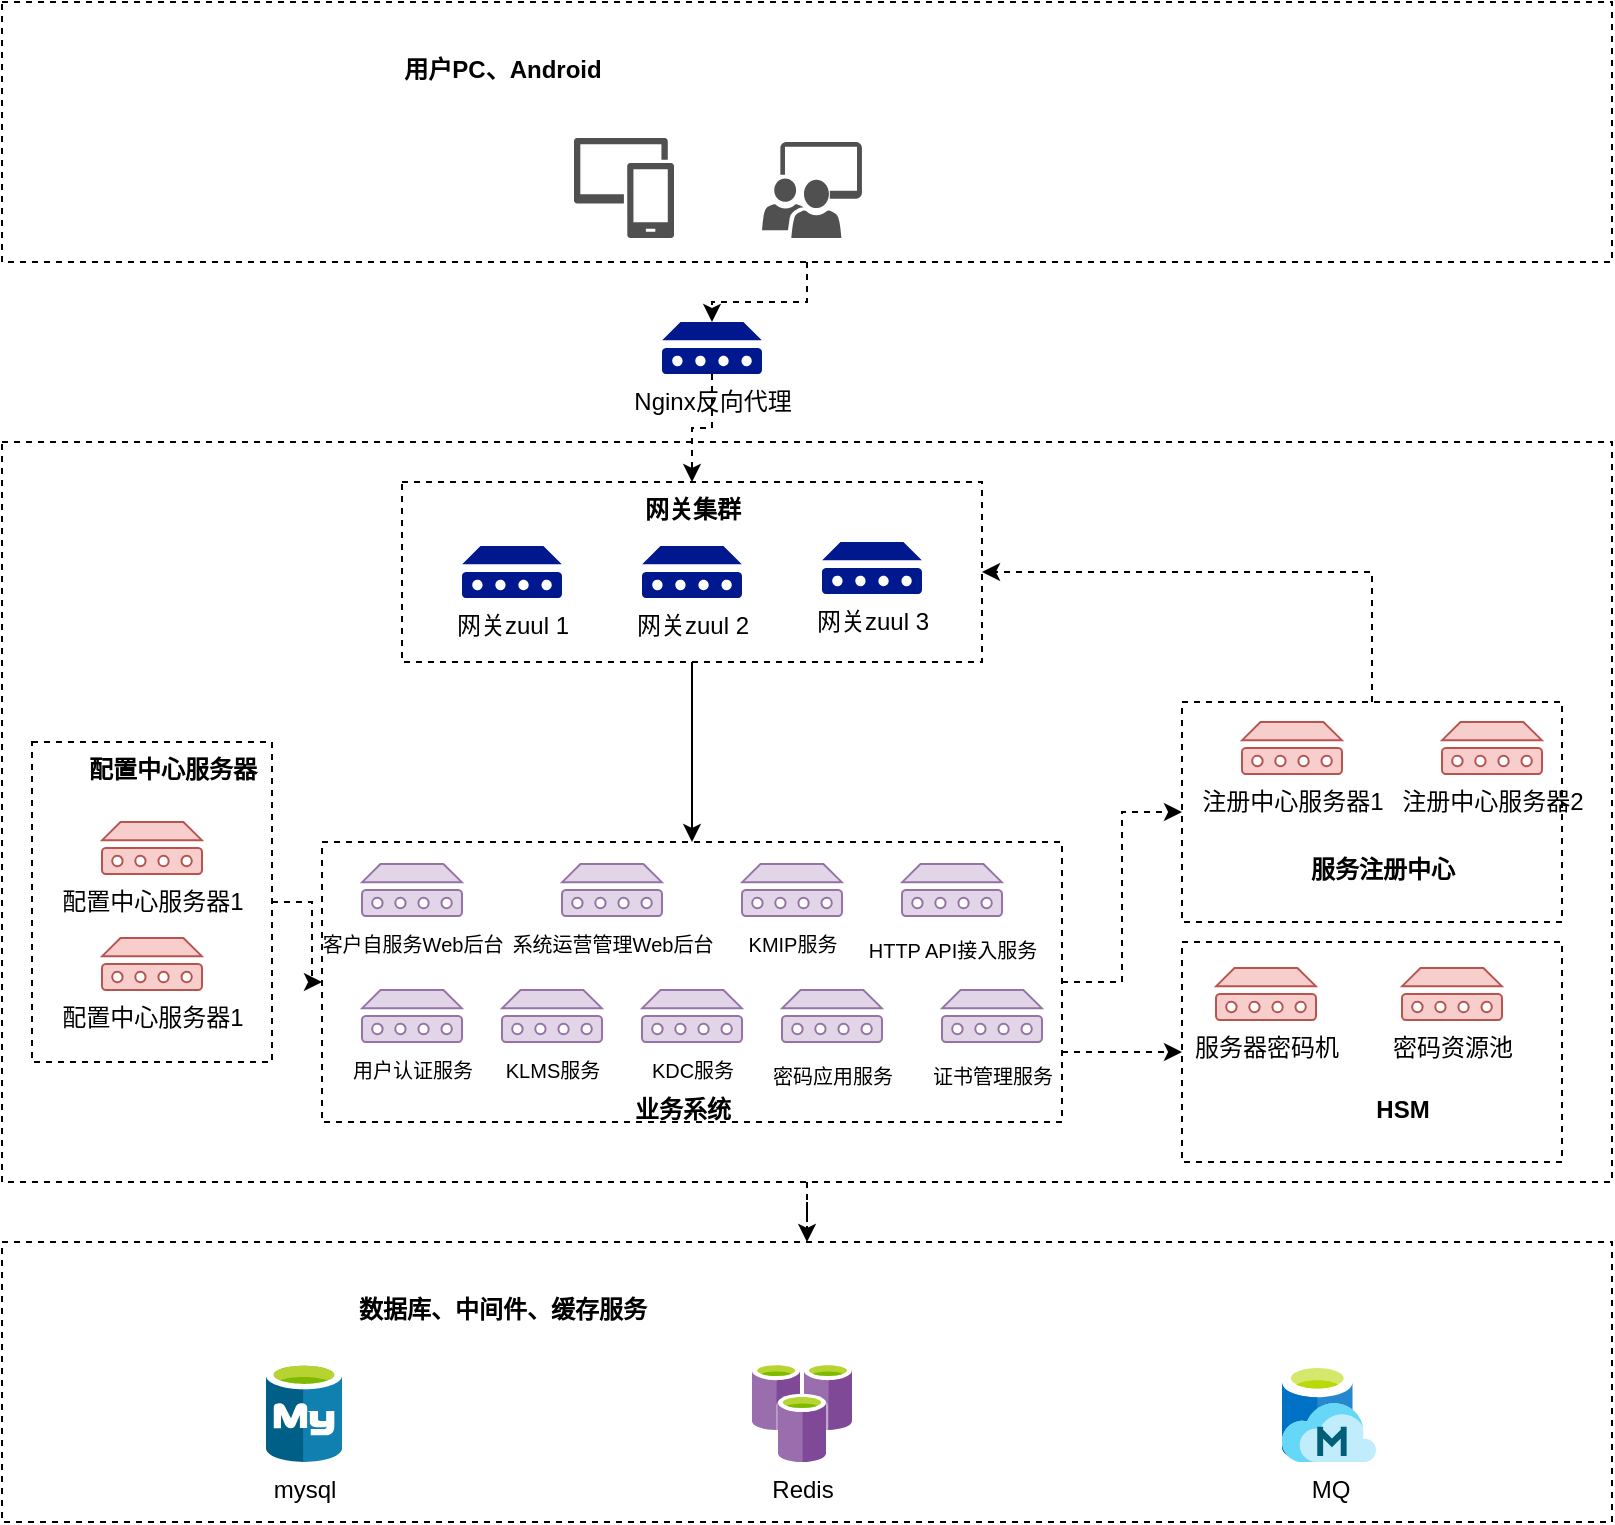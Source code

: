 <mxfile version="14.4.7" type="github">
  <diagram id="9O8iGurEwM00Xgr4C-jm" name="Page-1">
    <mxGraphModel dx="1186" dy="1823" grid="1" gridSize="10" guides="1" tooltips="1" connect="1" arrows="1" fold="1" page="1" pageScale="1" pageWidth="827" pageHeight="1169" math="0" shadow="0">
      <root>
        <mxCell id="0" />
        <mxCell id="1" parent="0" />
        <mxCell id="yc47rKHp-3bzyUVVMqOh-37" value="" style="rounded=0;whiteSpace=wrap;html=1;dashed=1;" vertex="1" parent="1">
          <mxGeometry x="730" y="200" width="190" height="110" as="geometry" />
        </mxCell>
        <mxCell id="yc47rKHp-3bzyUVVMqOh-47" style="edgeStyle=orthogonalEdgeStyle;rounded=0;jumpStyle=none;orthogonalLoop=1;jettySize=auto;html=1;entryX=0.5;entryY=0;entryDx=0;entryDy=0;dashed=1;" edge="1" parent="1" source="sZk2TDIeKRRrlAcCxrl2-5" target="sZk2TDIeKRRrlAcCxrl2-7">
          <mxGeometry relative="1" as="geometry" />
        </mxCell>
        <mxCell id="yc47rKHp-3bzyUVVMqOh-48" style="edgeStyle=orthogonalEdgeStyle;rounded=0;jumpStyle=none;orthogonalLoop=1;jettySize=auto;html=1;entryX=1;entryY=0.5;entryDx=0;entryDy=0;dashed=1;exitX=0;exitY=0.5;exitDx=0;exitDy=0;" edge="1" parent="1" source="sZk2TDIeKRRrlAcCxrl2-3" target="sZk2TDIeKRRrlAcCxrl2-1">
          <mxGeometry relative="1" as="geometry" />
        </mxCell>
        <mxCell id="sZk2TDIeKRRrlAcCxrl2-5" value="" style="rounded=0;whiteSpace=wrap;html=1;dashed=1;" parent="1" vertex="1">
          <mxGeometry x="140" y="-50" width="805" height="370" as="geometry" />
        </mxCell>
        <mxCell id="sZk2TDIeKRRrlAcCxrl2-9" value="" style="rounded=0;whiteSpace=wrap;html=1;dashed=1;" parent="1" vertex="1">
          <mxGeometry x="730" y="200" width="190" height="110" as="geometry" />
        </mxCell>
        <mxCell id="yc47rKHp-3bzyUVVMqOh-30" value="" style="rounded=0;whiteSpace=wrap;html=1;dashed=1;" vertex="1" parent="1">
          <mxGeometry x="730" y="80" width="190" height="110" as="geometry" />
        </mxCell>
        <mxCell id="sZk2TDIeKRRrlAcCxrl2-15" style="edgeStyle=orthogonalEdgeStyle;rounded=0;orthogonalLoop=1;jettySize=auto;html=1;entryX=0.5;entryY=0;entryDx=0;entryDy=0;" parent="1" source="sZk2TDIeKRRrlAcCxrl2-13" target="sZk2TDIeKRRrlAcCxrl2-3" edge="1">
          <mxGeometry relative="1" as="geometry" />
        </mxCell>
        <mxCell id="sZk2TDIeKRRrlAcCxrl2-13" value="" style="rounded=0;whiteSpace=wrap;html=1;dashed=1;" parent="1" vertex="1">
          <mxGeometry x="340" y="-30" width="290" height="90" as="geometry" />
        </mxCell>
        <mxCell id="sZk2TDIeKRRrlAcCxrl2-7" value="" style="rounded=0;whiteSpace=wrap;html=1;dashed=1;" parent="1" vertex="1">
          <mxGeometry x="140" y="350" width="805" height="140" as="geometry" />
        </mxCell>
        <mxCell id="yc47rKHp-3bzyUVVMqOh-49" style="edgeStyle=orthogonalEdgeStyle;rounded=0;jumpStyle=none;orthogonalLoop=1;jettySize=auto;html=1;entryX=0;entryY=0.5;entryDx=0;entryDy=0;dashed=1;" edge="1" parent="1" source="sZk2TDIeKRRrlAcCxrl2-1" target="sZk2TDIeKRRrlAcCxrl2-3">
          <mxGeometry relative="1" as="geometry" />
        </mxCell>
        <mxCell id="sZk2TDIeKRRrlAcCxrl2-1" value="" style="rounded=0;whiteSpace=wrap;html=1;dashed=1;" parent="1" vertex="1">
          <mxGeometry x="155" y="100" width="120" height="160" as="geometry" />
        </mxCell>
        <mxCell id="sZk2TDIeKRRrlAcCxrl2-2" value="&lt;font style=&quot;font-size: 12px&quot;&gt;配置中心服务器&lt;/font&gt;" style="text;strokeColor=none;fillColor=none;html=1;fontSize=24;fontStyle=1;verticalAlign=middle;align=center;dashed=1;" parent="1" vertex="1">
          <mxGeometry x="175" y="90" width="100" height="40" as="geometry" />
        </mxCell>
        <mxCell id="sZk2TDIeKRRrlAcCxrl2-16" style="edgeStyle=orthogonalEdgeStyle;rounded=0;orthogonalLoop=1;jettySize=auto;html=1;exitX=1;exitY=0.5;exitDx=0;exitDy=0;dashed=1;entryX=0;entryY=0.5;entryDx=0;entryDy=0;" parent="1" source="sZk2TDIeKRRrlAcCxrl2-3" target="yc47rKHp-3bzyUVVMqOh-30" edge="1">
          <mxGeometry relative="1" as="geometry" />
        </mxCell>
        <mxCell id="yc47rKHp-3bzyUVVMqOh-39" style="edgeStyle=orthogonalEdgeStyle;rounded=0;jumpStyle=none;orthogonalLoop=1;jettySize=auto;html=1;exitX=1;exitY=0.75;exitDx=0;exitDy=0;entryX=0;entryY=0.5;entryDx=0;entryDy=0;dashed=1;" edge="1" parent="1" source="sZk2TDIeKRRrlAcCxrl2-3" target="sZk2TDIeKRRrlAcCxrl2-9">
          <mxGeometry relative="1" as="geometry" />
        </mxCell>
        <mxCell id="sZk2TDIeKRRrlAcCxrl2-3" value="" style="rounded=0;whiteSpace=wrap;html=1;dashed=1;" parent="1" vertex="1">
          <mxGeometry x="300" y="150" width="370" height="140" as="geometry" />
        </mxCell>
        <mxCell id="sZk2TDIeKRRrlAcCxrl2-4" value="&lt;span style=&quot;font-size: 12px&quot;&gt;数据库、中间件、缓存服务&lt;/span&gt;" style="text;strokeColor=none;fillColor=none;html=1;fontSize=24;fontStyle=1;verticalAlign=middle;align=center;dashed=1;" parent="1" vertex="1">
          <mxGeometry x="310" y="360" width="160" height="40" as="geometry" />
        </mxCell>
        <mxCell id="sZk2TDIeKRRrlAcCxrl2-6" value="&lt;span style=&quot;font-size: 12px&quot;&gt;网关集群&lt;/span&gt;" style="text;strokeColor=none;fillColor=none;html=1;fontSize=24;fontStyle=1;verticalAlign=middle;align=center;dashed=1;" parent="1" vertex="1">
          <mxGeometry x="405" y="-40" width="160" height="40" as="geometry" />
        </mxCell>
        <mxCell id="sZk2TDIeKRRrlAcCxrl2-8" value="&lt;span style=&quot;font-size: 12px&quot;&gt;业务系统&lt;/span&gt;" style="text;strokeColor=none;fillColor=none;html=1;fontSize=24;fontStyle=1;verticalAlign=middle;align=center;dashed=1;" parent="1" vertex="1">
          <mxGeometry x="400" y="260" width="160" height="40" as="geometry" />
        </mxCell>
        <mxCell id="sZk2TDIeKRRrlAcCxrl2-17" style="edgeStyle=orthogonalEdgeStyle;rounded=0;orthogonalLoop=1;jettySize=auto;html=1;exitX=0.5;exitY=0;exitDx=0;exitDy=0;jumpStyle=none;dashed=1;entryX=1;entryY=0.5;entryDx=0;entryDy=0;" parent="1" source="yc47rKHp-3bzyUVVMqOh-30" target="sZk2TDIeKRRrlAcCxrl2-13" edge="1">
          <mxGeometry relative="1" as="geometry" />
        </mxCell>
        <mxCell id="sZk2TDIeKRRrlAcCxrl2-10" value="&lt;span style=&quot;font-size: 12px&quot;&gt;服务注册中心&lt;/span&gt;" style="text;strokeColor=none;fillColor=none;html=1;fontSize=24;fontStyle=1;verticalAlign=middle;align=center;dashed=1;" parent="1" vertex="1">
          <mxGeometry x="750" y="140" width="160" height="40" as="geometry" />
        </mxCell>
        <mxCell id="yc47rKHp-3bzyUVVMqOh-3" value="mysql" style="aspect=fixed;html=1;points=[];align=center;image;fontSize=12;image=img/lib/mscae/Azure_Database_for_MySQL_servers.svg;dashed=1;" vertex="1" parent="1">
          <mxGeometry x="272" y="410" width="38" height="50" as="geometry" />
        </mxCell>
        <mxCell id="yc47rKHp-3bzyUVVMqOh-5" value="Redis" style="aspect=fixed;html=1;points=[];align=center;image;fontSize=12;image=img/lib/mscae/Azure_Cache_for_Redis.svg;dashed=1;" vertex="1" parent="1">
          <mxGeometry x="515" y="410" width="50" height="50" as="geometry" />
        </mxCell>
        <mxCell id="yc47rKHp-3bzyUVVMqOh-6" value="MQ" style="aspect=fixed;html=1;points=[];align=center;image;fontSize=12;image=img/lib/mscae/Managed_Databases.svg;dashed=1;" vertex="1" parent="1">
          <mxGeometry x="780" y="410" width="47" height="50" as="geometry" />
        </mxCell>
        <mxCell id="yc47rKHp-3bzyUVVMqOh-14" style="edgeStyle=orthogonalEdgeStyle;rounded=0;jumpStyle=none;orthogonalLoop=1;jettySize=auto;html=1;dashed=1;" edge="1" parent="1" source="yc47rKHp-3bzyUVVMqOh-8" target="sZk2TDIeKRRrlAcCxrl2-13">
          <mxGeometry relative="1" as="geometry" />
        </mxCell>
        <mxCell id="yc47rKHp-3bzyUVVMqOh-8" value="Nginx反向代理" style="aspect=fixed;pointerEvents=1;shadow=0;dashed=0;html=1;strokeColor=none;labelPosition=center;verticalLabelPosition=bottom;verticalAlign=top;align=center;fillColor=#00188D;shape=mxgraph.mscae.enterprise.device" vertex="1" parent="1">
          <mxGeometry x="470" y="-110" width="50" height="26" as="geometry" />
        </mxCell>
        <mxCell id="yc47rKHp-3bzyUVVMqOh-9" value="网关zuul 1" style="aspect=fixed;pointerEvents=1;shadow=0;dashed=0;html=1;strokeColor=none;labelPosition=center;verticalLabelPosition=bottom;verticalAlign=top;align=center;fillColor=#00188D;shape=mxgraph.mscae.enterprise.device" vertex="1" parent="1">
          <mxGeometry x="370" y="2" width="50" height="26" as="geometry" />
        </mxCell>
        <mxCell id="yc47rKHp-3bzyUVVMqOh-10" value="网关zuul 2" style="aspect=fixed;pointerEvents=1;shadow=0;dashed=0;html=1;strokeColor=none;labelPosition=center;verticalLabelPosition=bottom;verticalAlign=top;align=center;fillColor=#00188D;shape=mxgraph.mscae.enterprise.device" vertex="1" parent="1">
          <mxGeometry x="460" y="2" width="50" height="26" as="geometry" />
        </mxCell>
        <mxCell id="yc47rKHp-3bzyUVVMqOh-11" value="网关zuul 3" style="aspect=fixed;pointerEvents=1;shadow=0;dashed=0;html=1;strokeColor=none;labelPosition=center;verticalLabelPosition=bottom;verticalAlign=top;align=center;fillColor=#00188D;shape=mxgraph.mscae.enterprise.device" vertex="1" parent="1">
          <mxGeometry x="550" width="50" height="26" as="geometry" />
        </mxCell>
        <mxCell id="yc47rKHp-3bzyUVVMqOh-16" value="配置中心服务器1" style="aspect=fixed;pointerEvents=1;shadow=0;dashed=0;html=1;strokeColor=#b85450;labelPosition=center;verticalLabelPosition=bottom;verticalAlign=top;align=center;fillColor=#f8cecc;shape=mxgraph.mscae.enterprise.device" vertex="1" parent="1">
          <mxGeometry x="190" y="198" width="50" height="26" as="geometry" />
        </mxCell>
        <mxCell id="yc47rKHp-3bzyUVVMqOh-17" value="配置中心服务器1" style="aspect=fixed;pointerEvents=1;shadow=0;dashed=0;html=1;strokeColor=#b85450;labelPosition=center;verticalLabelPosition=bottom;verticalAlign=top;align=center;fillColor=#f8cecc;shape=mxgraph.mscae.enterprise.device" vertex="1" parent="1">
          <mxGeometry x="190" y="140" width="50" height="26" as="geometry" />
        </mxCell>
        <mxCell id="yc47rKHp-3bzyUVVMqOh-18" value="注册中心服务器1" style="aspect=fixed;pointerEvents=1;shadow=0;dashed=0;html=1;strokeColor=#b85450;labelPosition=center;verticalLabelPosition=bottom;verticalAlign=top;align=center;fillColor=#f8cecc;shape=mxgraph.mscae.enterprise.device" vertex="1" parent="1">
          <mxGeometry x="760" y="90" width="50" height="26" as="geometry" />
        </mxCell>
        <mxCell id="yc47rKHp-3bzyUVVMqOh-19" value="注册中心服务器2" style="aspect=fixed;pointerEvents=1;shadow=0;dashed=0;html=1;strokeColor=#b85450;labelPosition=center;verticalLabelPosition=bottom;verticalAlign=top;align=center;fillColor=#f8cecc;shape=mxgraph.mscae.enterprise.device" vertex="1" parent="1">
          <mxGeometry x="860" y="90" width="50" height="26" as="geometry" />
        </mxCell>
        <mxCell id="yc47rKHp-3bzyUVVMqOh-20" value="&lt;font size=&quot;1&quot;&gt;客户自服务Web后台&lt;/font&gt;" style="aspect=fixed;pointerEvents=1;shadow=0;dashed=0;html=1;strokeColor=#9673a6;labelPosition=center;verticalLabelPosition=bottom;verticalAlign=top;align=center;fillColor=#e1d5e7;shape=mxgraph.mscae.enterprise.device" vertex="1" parent="1">
          <mxGeometry x="320" y="161" width="50" height="26" as="geometry" />
        </mxCell>
        <mxCell id="yc47rKHp-3bzyUVVMqOh-21" value="&lt;p class=&quot;MsoNormal&quot; align=&quot;center&quot; style=&quot;margin: 0pt 0pt 0.0pt ; line-height: 21px ; text-indent: 0pt&quot;&gt;&lt;font style=&quot;font-size: 10px&quot;&gt;HTTP API接入服务&lt;/font&gt;&lt;/p&gt;" style="aspect=fixed;pointerEvents=1;shadow=0;dashed=0;html=1;strokeColor=#9673a6;labelPosition=center;verticalLabelPosition=bottom;verticalAlign=top;align=center;fillColor=#e1d5e7;shape=mxgraph.mscae.enterprise.device" vertex="1" parent="1">
          <mxGeometry x="590" y="161" width="50" height="26" as="geometry" />
        </mxCell>
        <mxCell id="yc47rKHp-3bzyUVVMqOh-22" value="&lt;font size=&quot;1&quot;&gt;系统运营管理Web后台&lt;/font&gt;" style="aspect=fixed;pointerEvents=1;shadow=0;dashed=0;html=1;strokeColor=#9673a6;labelPosition=center;verticalLabelPosition=bottom;verticalAlign=top;align=center;fillColor=#e1d5e7;shape=mxgraph.mscae.enterprise.device" vertex="1" parent="1">
          <mxGeometry x="420" y="161" width="50" height="26" as="geometry" />
        </mxCell>
        <mxCell id="yc47rKHp-3bzyUVVMqOh-23" value="&lt;font size=&quot;1&quot;&gt;KMIP服务&lt;/font&gt;" style="aspect=fixed;pointerEvents=1;shadow=0;dashed=0;html=1;strokeColor=#9673a6;labelPosition=center;verticalLabelPosition=bottom;verticalAlign=top;align=center;fillColor=#e1d5e7;shape=mxgraph.mscae.enterprise.device" vertex="1" parent="1">
          <mxGeometry x="510" y="161" width="50" height="26" as="geometry" />
        </mxCell>
        <mxCell id="yc47rKHp-3bzyUVVMqOh-24" value="&lt;font size=&quot;1&quot;&gt;用户认证服务&lt;/font&gt;" style="aspect=fixed;pointerEvents=1;shadow=0;dashed=0;html=1;strokeColor=#9673a6;labelPosition=center;verticalLabelPosition=bottom;verticalAlign=top;align=center;fillColor=#e1d5e7;shape=mxgraph.mscae.enterprise.device" vertex="1" parent="1">
          <mxGeometry x="320" y="224" width="50" height="26" as="geometry" />
        </mxCell>
        <mxCell id="yc47rKHp-3bzyUVVMqOh-25" value="&lt;p class=&quot;MsoNormal&quot; align=&quot;center&quot; style=&quot;margin: 0pt 0pt 0.0pt ; line-height: 21px ; text-indent: 0pt&quot;&gt;&lt;font size=&quot;1&quot;&gt;密码应用服务&lt;/font&gt;&lt;/p&gt;" style="aspect=fixed;pointerEvents=1;shadow=0;dashed=0;html=1;strokeColor=#9673a6;labelPosition=center;verticalLabelPosition=bottom;verticalAlign=top;align=center;fillColor=#e1d5e7;shape=mxgraph.mscae.enterprise.device" vertex="1" parent="1">
          <mxGeometry x="530" y="224" width="50" height="26" as="geometry" />
        </mxCell>
        <mxCell id="yc47rKHp-3bzyUVVMqOh-26" value="&lt;font size=&quot;1&quot;&gt;KLMS服务&lt;/font&gt;" style="aspect=fixed;pointerEvents=1;shadow=0;dashed=0;html=1;strokeColor=#9673a6;labelPosition=center;verticalLabelPosition=bottom;verticalAlign=top;align=center;fillColor=#e1d5e7;shape=mxgraph.mscae.enterprise.device" vertex="1" parent="1">
          <mxGeometry x="390" y="224" width="50" height="26" as="geometry" />
        </mxCell>
        <mxCell id="yc47rKHp-3bzyUVVMqOh-27" value="&lt;font size=&quot;1&quot;&gt;KDC服务&lt;/font&gt;" style="aspect=fixed;pointerEvents=1;shadow=0;dashed=0;html=1;strokeColor=#9673a6;labelPosition=center;verticalLabelPosition=bottom;verticalAlign=top;align=center;fillColor=#e1d5e7;shape=mxgraph.mscae.enterprise.device" vertex="1" parent="1">
          <mxGeometry x="460" y="224" width="50" height="26" as="geometry" />
        </mxCell>
        <mxCell id="yc47rKHp-3bzyUVVMqOh-28" value="&lt;p class=&quot;MsoNormal&quot; align=&quot;center&quot; style=&quot;margin: 0pt 0pt 0.0pt ; line-height: 21px ; text-indent: 0pt&quot;&gt;&lt;font size=&quot;1&quot;&gt;证书管理服务&lt;/font&gt;&lt;/p&gt;" style="aspect=fixed;pointerEvents=1;shadow=0;dashed=0;html=1;strokeColor=#9673a6;labelPosition=center;verticalLabelPosition=bottom;verticalAlign=top;align=center;fillColor=#e1d5e7;shape=mxgraph.mscae.enterprise.device" vertex="1" parent="1">
          <mxGeometry x="610" y="224" width="50" height="26" as="geometry" />
        </mxCell>
        <mxCell id="yc47rKHp-3bzyUVVMqOh-31" value="&lt;span style=&quot;font-size: 12px&quot;&gt;HSM&lt;/span&gt;" style="text;strokeColor=none;fillColor=none;html=1;fontSize=24;fontStyle=1;verticalAlign=middle;align=center;dashed=1;" vertex="1" parent="1">
          <mxGeometry x="760" y="260" width="160" height="40" as="geometry" />
        </mxCell>
        <mxCell id="yc47rKHp-3bzyUVVMqOh-32" value="服务器密码机" style="aspect=fixed;pointerEvents=1;shadow=0;dashed=0;html=1;strokeColor=#b85450;labelPosition=center;verticalLabelPosition=bottom;verticalAlign=top;align=center;fillColor=#f8cecc;shape=mxgraph.mscae.enterprise.device" vertex="1" parent="1">
          <mxGeometry x="747" y="213" width="50" height="26" as="geometry" />
        </mxCell>
        <mxCell id="yc47rKHp-3bzyUVVMqOh-33" value="密码资源池" style="aspect=fixed;pointerEvents=1;shadow=0;dashed=0;html=1;strokeColor=#b85450;labelPosition=center;verticalLabelPosition=bottom;verticalAlign=top;align=center;fillColor=#f8cecc;shape=mxgraph.mscae.enterprise.device" vertex="1" parent="1">
          <mxGeometry x="840" y="213" width="50" height="26" as="geometry" />
        </mxCell>
        <mxCell id="yc47rKHp-3bzyUVVMqOh-46" style="edgeStyle=orthogonalEdgeStyle;rounded=0;jumpStyle=none;orthogonalLoop=1;jettySize=auto;html=1;entryX=0.5;entryY=0;entryDx=0;entryDy=0;entryPerimeter=0;dashed=1;" edge="1" parent="1" source="yc47rKHp-3bzyUVVMqOh-40" target="yc47rKHp-3bzyUVVMqOh-8">
          <mxGeometry relative="1" as="geometry" />
        </mxCell>
        <mxCell id="yc47rKHp-3bzyUVVMqOh-40" value="" style="rounded=0;whiteSpace=wrap;html=1;dashed=1;" vertex="1" parent="1">
          <mxGeometry x="140" y="-270" width="805" height="130" as="geometry" />
        </mxCell>
        <mxCell id="yc47rKHp-3bzyUVVMqOh-41" value="&lt;span style=&quot;font-size: 12px&quot;&gt;用户PC、Android&lt;/span&gt;" style="text;strokeColor=none;fillColor=none;html=1;fontSize=24;fontStyle=1;verticalAlign=middle;align=center;dashed=1;" vertex="1" parent="1">
          <mxGeometry x="310" y="-260" width="160" height="40" as="geometry" />
        </mxCell>
        <mxCell id="yc47rKHp-3bzyUVVMqOh-44" value="" style="pointerEvents=1;shadow=0;dashed=0;html=1;strokeColor=none;labelPosition=center;verticalLabelPosition=bottom;verticalAlign=top;align=center;fillColor=#505050;shape=mxgraph.mscae.intune.groups" vertex="1" parent="1">
          <mxGeometry x="520" y="-200" width="50" height="48" as="geometry" />
        </mxCell>
        <mxCell id="yc47rKHp-3bzyUVVMqOh-45" value="" style="pointerEvents=1;shadow=0;dashed=0;html=1;strokeColor=none;labelPosition=center;verticalLabelPosition=bottom;verticalAlign=top;align=center;fillColor=#505050;shape=mxgraph.mscae.intune.device_group" vertex="1" parent="1">
          <mxGeometry x="426" y="-202" width="50" height="50" as="geometry" />
        </mxCell>
      </root>
    </mxGraphModel>
  </diagram>
</mxfile>
